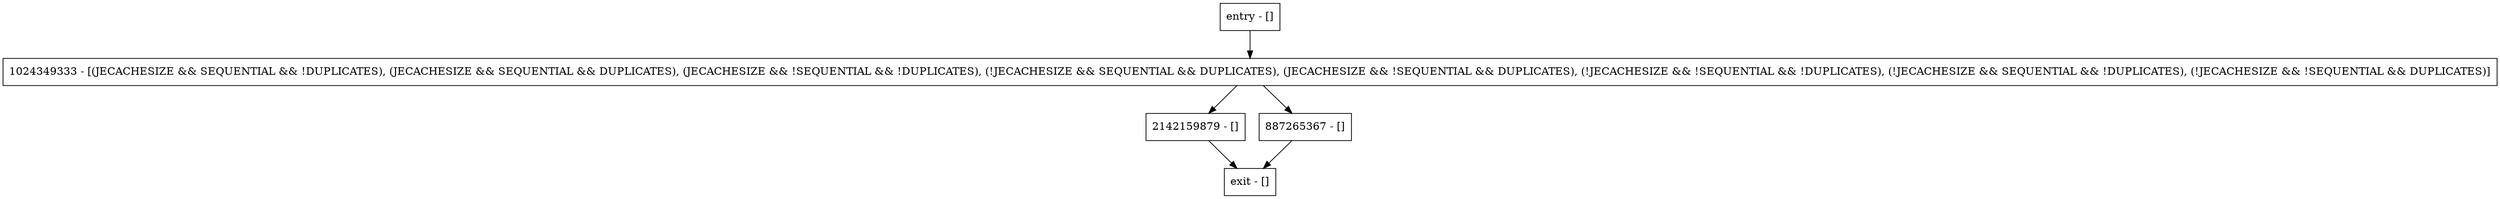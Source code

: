 digraph getDbImpl {
node [shape=record];
entry [label="entry - []"];
exit [label="exit - []"];
2142159879 [label="2142159879 - []"];
1024349333 [label="1024349333 - [(JECACHESIZE && SEQUENTIAL && !DUPLICATES), (JECACHESIZE && SEQUENTIAL && DUPLICATES), (JECACHESIZE && !SEQUENTIAL && !DUPLICATES), (!JECACHESIZE && SEQUENTIAL && DUPLICATES), (JECACHESIZE && !SEQUENTIAL && DUPLICATES), (!JECACHESIZE && !SEQUENTIAL && !DUPLICATES), (!JECACHESIZE && SEQUENTIAL && !DUPLICATES), (!JECACHESIZE && !SEQUENTIAL && DUPLICATES)]"];
887265367 [label="887265367 - []"];
entry;
exit;
entry -> 1024349333;
2142159879 -> exit;
1024349333 -> 2142159879;
1024349333 -> 887265367;
887265367 -> exit;
}
